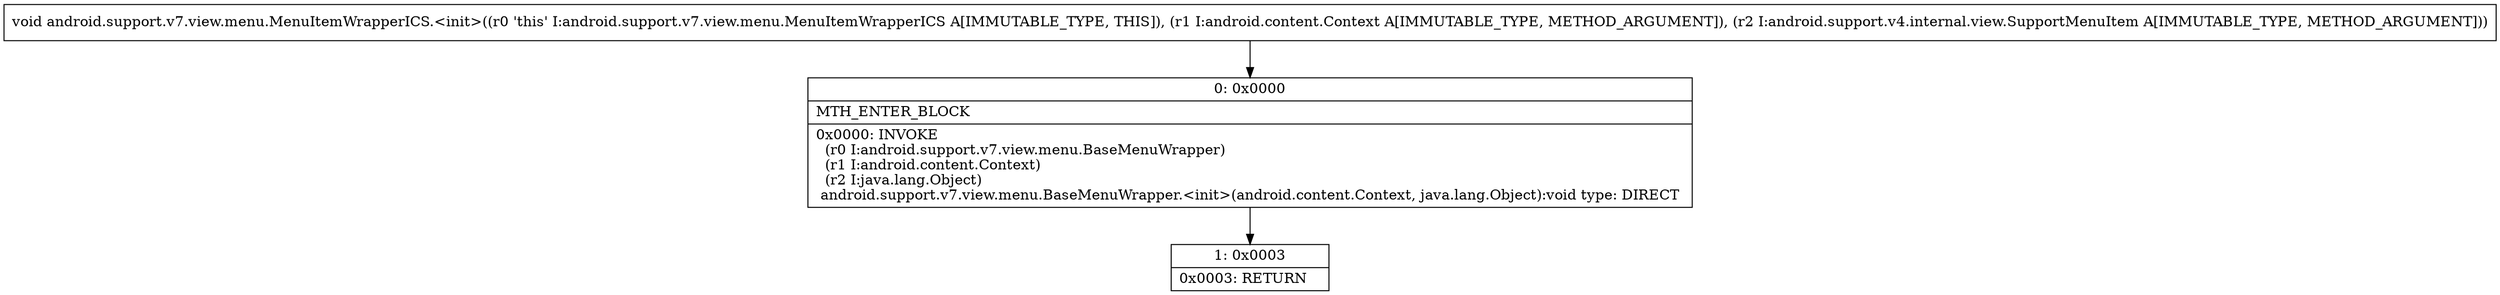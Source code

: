 digraph "CFG forandroid.support.v7.view.menu.MenuItemWrapperICS.\<init\>(Landroid\/content\/Context;Landroid\/support\/v4\/internal\/view\/SupportMenuItem;)V" {
Node_0 [shape=record,label="{0\:\ 0x0000|MTH_ENTER_BLOCK\l|0x0000: INVOKE  \l  (r0 I:android.support.v7.view.menu.BaseMenuWrapper)\l  (r1 I:android.content.Context)\l  (r2 I:java.lang.Object)\l android.support.v7.view.menu.BaseMenuWrapper.\<init\>(android.content.Context, java.lang.Object):void type: DIRECT \l}"];
Node_1 [shape=record,label="{1\:\ 0x0003|0x0003: RETURN   \l}"];
MethodNode[shape=record,label="{void android.support.v7.view.menu.MenuItemWrapperICS.\<init\>((r0 'this' I:android.support.v7.view.menu.MenuItemWrapperICS A[IMMUTABLE_TYPE, THIS]), (r1 I:android.content.Context A[IMMUTABLE_TYPE, METHOD_ARGUMENT]), (r2 I:android.support.v4.internal.view.SupportMenuItem A[IMMUTABLE_TYPE, METHOD_ARGUMENT])) }"];
MethodNode -> Node_0;
Node_0 -> Node_1;
}

